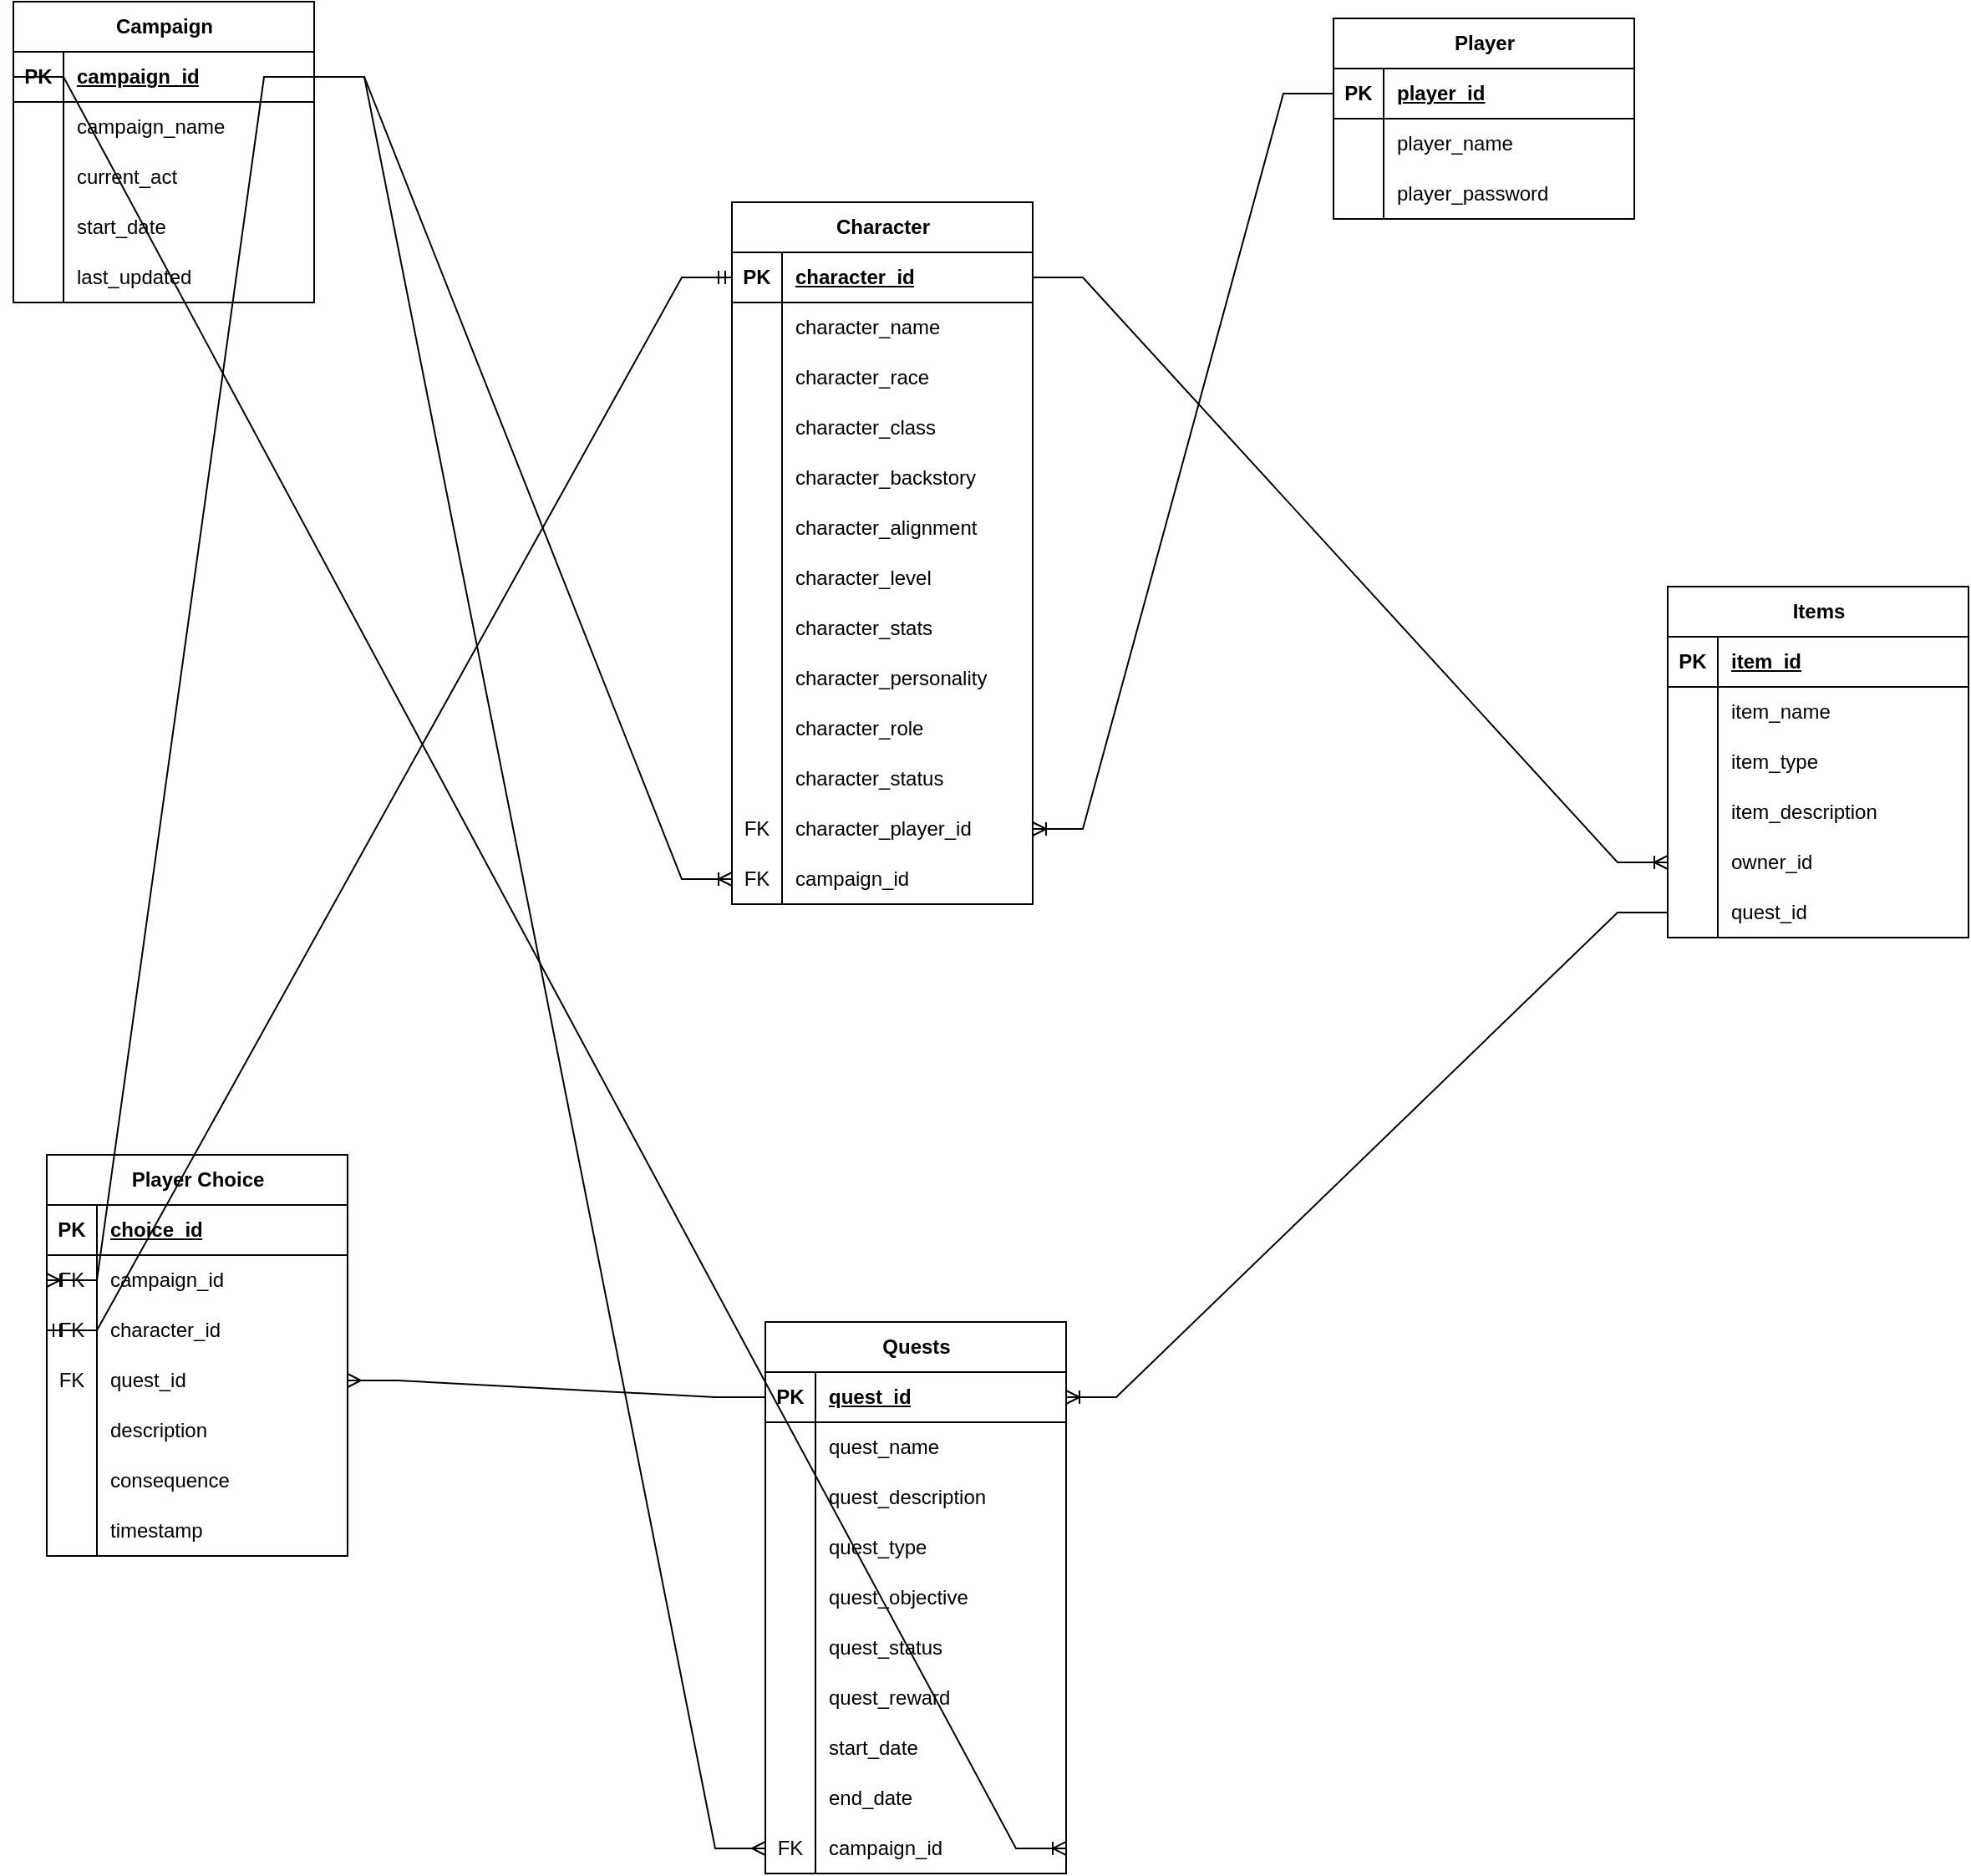 <mxfile version="24.7.16">
  <diagram id="R2lEEEUBdFMjLlhIrx00" name="Page-1">
    <mxGraphModel dx="1383" dy="777" grid="1" gridSize="10" guides="1" tooltips="1" connect="1" arrows="1" fold="1" page="1" pageScale="1" pageWidth="850" pageHeight="1100" math="0" shadow="0" extFonts="Permanent Marker^https://fonts.googleapis.com/css?family=Permanent+Marker">
      <root>
        <mxCell id="0" />
        <mxCell id="1" parent="0" />
        <mxCell id="O4gAYJmc4FbKfyHPBQIr-1" value="Campaign" style="shape=table;startSize=30;container=1;collapsible=1;childLayout=tableLayout;fixedRows=1;rowLines=0;fontStyle=1;align=center;resizeLast=1;html=1;" parent="1" vertex="1">
          <mxGeometry x="210" y="140" width="180" height="180" as="geometry" />
        </mxCell>
        <mxCell id="O4gAYJmc4FbKfyHPBQIr-2" value="" style="shape=tableRow;horizontal=0;startSize=0;swimlaneHead=0;swimlaneBody=0;fillColor=none;collapsible=0;dropTarget=0;points=[[0,0.5],[1,0.5]];portConstraint=eastwest;top=0;left=0;right=0;bottom=1;" parent="O4gAYJmc4FbKfyHPBQIr-1" vertex="1">
          <mxGeometry y="30" width="180" height="30" as="geometry" />
        </mxCell>
        <mxCell id="O4gAYJmc4FbKfyHPBQIr-3" value="PK" style="shape=partialRectangle;connectable=0;fillColor=none;top=0;left=0;bottom=0;right=0;fontStyle=1;overflow=hidden;whiteSpace=wrap;html=1;" parent="O4gAYJmc4FbKfyHPBQIr-2" vertex="1">
          <mxGeometry width="30" height="30" as="geometry">
            <mxRectangle width="30" height="30" as="alternateBounds" />
          </mxGeometry>
        </mxCell>
        <mxCell id="O4gAYJmc4FbKfyHPBQIr-4" value="campaign_id" style="shape=partialRectangle;connectable=0;fillColor=none;top=0;left=0;bottom=0;right=0;align=left;spacingLeft=6;fontStyle=5;overflow=hidden;whiteSpace=wrap;html=1;" parent="O4gAYJmc4FbKfyHPBQIr-2" vertex="1">
          <mxGeometry x="30" width="150" height="30" as="geometry">
            <mxRectangle width="150" height="30" as="alternateBounds" />
          </mxGeometry>
        </mxCell>
        <mxCell id="O4gAYJmc4FbKfyHPBQIr-5" value="" style="shape=tableRow;horizontal=0;startSize=0;swimlaneHead=0;swimlaneBody=0;fillColor=none;collapsible=0;dropTarget=0;points=[[0,0.5],[1,0.5]];portConstraint=eastwest;top=0;left=0;right=0;bottom=0;" parent="O4gAYJmc4FbKfyHPBQIr-1" vertex="1">
          <mxGeometry y="60" width="180" height="30" as="geometry" />
        </mxCell>
        <mxCell id="O4gAYJmc4FbKfyHPBQIr-6" value="" style="shape=partialRectangle;connectable=0;fillColor=none;top=0;left=0;bottom=0;right=0;editable=1;overflow=hidden;whiteSpace=wrap;html=1;" parent="O4gAYJmc4FbKfyHPBQIr-5" vertex="1">
          <mxGeometry width="30" height="30" as="geometry">
            <mxRectangle width="30" height="30" as="alternateBounds" />
          </mxGeometry>
        </mxCell>
        <mxCell id="O4gAYJmc4FbKfyHPBQIr-7" value="campaign_name" style="shape=partialRectangle;connectable=0;fillColor=none;top=0;left=0;bottom=0;right=0;align=left;spacingLeft=6;overflow=hidden;whiteSpace=wrap;html=1;" parent="O4gAYJmc4FbKfyHPBQIr-5" vertex="1">
          <mxGeometry x="30" width="150" height="30" as="geometry">
            <mxRectangle width="150" height="30" as="alternateBounds" />
          </mxGeometry>
        </mxCell>
        <mxCell id="O4gAYJmc4FbKfyHPBQIr-8" value="" style="shape=tableRow;horizontal=0;startSize=0;swimlaneHead=0;swimlaneBody=0;fillColor=none;collapsible=0;dropTarget=0;points=[[0,0.5],[1,0.5]];portConstraint=eastwest;top=0;left=0;right=0;bottom=0;" parent="O4gAYJmc4FbKfyHPBQIr-1" vertex="1">
          <mxGeometry y="90" width="180" height="30" as="geometry" />
        </mxCell>
        <mxCell id="O4gAYJmc4FbKfyHPBQIr-9" value="" style="shape=partialRectangle;connectable=0;fillColor=none;top=0;left=0;bottom=0;right=0;editable=1;overflow=hidden;whiteSpace=wrap;html=1;" parent="O4gAYJmc4FbKfyHPBQIr-8" vertex="1">
          <mxGeometry width="30" height="30" as="geometry">
            <mxRectangle width="30" height="30" as="alternateBounds" />
          </mxGeometry>
        </mxCell>
        <mxCell id="O4gAYJmc4FbKfyHPBQIr-10" value="current_act" style="shape=partialRectangle;connectable=0;fillColor=none;top=0;left=0;bottom=0;right=0;align=left;spacingLeft=6;overflow=hidden;whiteSpace=wrap;html=1;" parent="O4gAYJmc4FbKfyHPBQIr-8" vertex="1">
          <mxGeometry x="30" width="150" height="30" as="geometry">
            <mxRectangle width="150" height="30" as="alternateBounds" />
          </mxGeometry>
        </mxCell>
        <mxCell id="O4gAYJmc4FbKfyHPBQIr-11" value="" style="shape=tableRow;horizontal=0;startSize=0;swimlaneHead=0;swimlaneBody=0;fillColor=none;collapsible=0;dropTarget=0;points=[[0,0.5],[1,0.5]];portConstraint=eastwest;top=0;left=0;right=0;bottom=0;" parent="O4gAYJmc4FbKfyHPBQIr-1" vertex="1">
          <mxGeometry y="120" width="180" height="30" as="geometry" />
        </mxCell>
        <mxCell id="O4gAYJmc4FbKfyHPBQIr-12" value="" style="shape=partialRectangle;connectable=0;fillColor=none;top=0;left=0;bottom=0;right=0;editable=1;overflow=hidden;whiteSpace=wrap;html=1;" parent="O4gAYJmc4FbKfyHPBQIr-11" vertex="1">
          <mxGeometry width="30" height="30" as="geometry">
            <mxRectangle width="30" height="30" as="alternateBounds" />
          </mxGeometry>
        </mxCell>
        <mxCell id="O4gAYJmc4FbKfyHPBQIr-13" value="start_date" style="shape=partialRectangle;connectable=0;fillColor=none;top=0;left=0;bottom=0;right=0;align=left;spacingLeft=6;overflow=hidden;whiteSpace=wrap;html=1;" parent="O4gAYJmc4FbKfyHPBQIr-11" vertex="1">
          <mxGeometry x="30" width="150" height="30" as="geometry">
            <mxRectangle width="150" height="30" as="alternateBounds" />
          </mxGeometry>
        </mxCell>
        <mxCell id="O4gAYJmc4FbKfyHPBQIr-14" style="shape=tableRow;horizontal=0;startSize=0;swimlaneHead=0;swimlaneBody=0;fillColor=none;collapsible=0;dropTarget=0;points=[[0,0.5],[1,0.5]];portConstraint=eastwest;top=0;left=0;right=0;bottom=0;" parent="O4gAYJmc4FbKfyHPBQIr-1" vertex="1">
          <mxGeometry y="150" width="180" height="30" as="geometry" />
        </mxCell>
        <mxCell id="O4gAYJmc4FbKfyHPBQIr-15" style="shape=partialRectangle;connectable=0;fillColor=none;top=0;left=0;bottom=0;right=0;editable=1;overflow=hidden;whiteSpace=wrap;html=1;" parent="O4gAYJmc4FbKfyHPBQIr-14" vertex="1">
          <mxGeometry width="30" height="30" as="geometry">
            <mxRectangle width="30" height="30" as="alternateBounds" />
          </mxGeometry>
        </mxCell>
        <mxCell id="O4gAYJmc4FbKfyHPBQIr-16" value="last_updated" style="shape=partialRectangle;connectable=0;fillColor=none;top=0;left=0;bottom=0;right=0;align=left;spacingLeft=6;overflow=hidden;whiteSpace=wrap;html=1;" parent="O4gAYJmc4FbKfyHPBQIr-14" vertex="1">
          <mxGeometry x="30" width="150" height="30" as="geometry">
            <mxRectangle width="150" height="30" as="alternateBounds" />
          </mxGeometry>
        </mxCell>
        <mxCell id="O4gAYJmc4FbKfyHPBQIr-17" value="Quests" style="shape=table;startSize=30;container=1;collapsible=1;childLayout=tableLayout;fixedRows=1;rowLines=0;fontStyle=1;align=center;resizeLast=1;html=1;" parent="1" vertex="1">
          <mxGeometry x="660" y="930" width="180" height="330" as="geometry" />
        </mxCell>
        <mxCell id="O4gAYJmc4FbKfyHPBQIr-18" value="" style="shape=tableRow;horizontal=0;startSize=0;swimlaneHead=0;swimlaneBody=0;fillColor=none;collapsible=0;dropTarget=0;points=[[0,0.5],[1,0.5]];portConstraint=eastwest;top=0;left=0;right=0;bottom=1;" parent="O4gAYJmc4FbKfyHPBQIr-17" vertex="1">
          <mxGeometry y="30" width="180" height="30" as="geometry" />
        </mxCell>
        <mxCell id="O4gAYJmc4FbKfyHPBQIr-19" value="PK" style="shape=partialRectangle;connectable=0;fillColor=none;top=0;left=0;bottom=0;right=0;fontStyle=1;overflow=hidden;whiteSpace=wrap;html=1;" parent="O4gAYJmc4FbKfyHPBQIr-18" vertex="1">
          <mxGeometry width="30" height="30" as="geometry">
            <mxRectangle width="30" height="30" as="alternateBounds" />
          </mxGeometry>
        </mxCell>
        <mxCell id="O4gAYJmc4FbKfyHPBQIr-20" value="quest_id" style="shape=partialRectangle;connectable=0;fillColor=none;top=0;left=0;bottom=0;right=0;align=left;spacingLeft=6;fontStyle=5;overflow=hidden;whiteSpace=wrap;html=1;" parent="O4gAYJmc4FbKfyHPBQIr-18" vertex="1">
          <mxGeometry x="30" width="150" height="30" as="geometry">
            <mxRectangle width="150" height="30" as="alternateBounds" />
          </mxGeometry>
        </mxCell>
        <mxCell id="O4gAYJmc4FbKfyHPBQIr-21" value="" style="shape=tableRow;horizontal=0;startSize=0;swimlaneHead=0;swimlaneBody=0;fillColor=none;collapsible=0;dropTarget=0;points=[[0,0.5],[1,0.5]];portConstraint=eastwest;top=0;left=0;right=0;bottom=0;" parent="O4gAYJmc4FbKfyHPBQIr-17" vertex="1">
          <mxGeometry y="60" width="180" height="30" as="geometry" />
        </mxCell>
        <mxCell id="O4gAYJmc4FbKfyHPBQIr-22" value="" style="shape=partialRectangle;connectable=0;fillColor=none;top=0;left=0;bottom=0;right=0;editable=1;overflow=hidden;whiteSpace=wrap;html=1;" parent="O4gAYJmc4FbKfyHPBQIr-21" vertex="1">
          <mxGeometry width="30" height="30" as="geometry">
            <mxRectangle width="30" height="30" as="alternateBounds" />
          </mxGeometry>
        </mxCell>
        <mxCell id="O4gAYJmc4FbKfyHPBQIr-23" value="quest_name" style="shape=partialRectangle;connectable=0;fillColor=none;top=0;left=0;bottom=0;right=0;align=left;spacingLeft=6;overflow=hidden;whiteSpace=wrap;html=1;" parent="O4gAYJmc4FbKfyHPBQIr-21" vertex="1">
          <mxGeometry x="30" width="150" height="30" as="geometry">
            <mxRectangle width="150" height="30" as="alternateBounds" />
          </mxGeometry>
        </mxCell>
        <mxCell id="O4gAYJmc4FbKfyHPBQIr-24" value="" style="shape=tableRow;horizontal=0;startSize=0;swimlaneHead=0;swimlaneBody=0;fillColor=none;collapsible=0;dropTarget=0;points=[[0,0.5],[1,0.5]];portConstraint=eastwest;top=0;left=0;right=0;bottom=0;" parent="O4gAYJmc4FbKfyHPBQIr-17" vertex="1">
          <mxGeometry y="90" width="180" height="30" as="geometry" />
        </mxCell>
        <mxCell id="O4gAYJmc4FbKfyHPBQIr-25" value="" style="shape=partialRectangle;connectable=0;fillColor=none;top=0;left=0;bottom=0;right=0;editable=1;overflow=hidden;whiteSpace=wrap;html=1;" parent="O4gAYJmc4FbKfyHPBQIr-24" vertex="1">
          <mxGeometry width="30" height="30" as="geometry">
            <mxRectangle width="30" height="30" as="alternateBounds" />
          </mxGeometry>
        </mxCell>
        <mxCell id="O4gAYJmc4FbKfyHPBQIr-26" value="quest_description" style="shape=partialRectangle;connectable=0;fillColor=none;top=0;left=0;bottom=0;right=0;align=left;spacingLeft=6;overflow=hidden;whiteSpace=wrap;html=1;" parent="O4gAYJmc4FbKfyHPBQIr-24" vertex="1">
          <mxGeometry x="30" width="150" height="30" as="geometry">
            <mxRectangle width="150" height="30" as="alternateBounds" />
          </mxGeometry>
        </mxCell>
        <mxCell id="O4gAYJmc4FbKfyHPBQIr-27" value="" style="shape=tableRow;horizontal=0;startSize=0;swimlaneHead=0;swimlaneBody=0;fillColor=none;collapsible=0;dropTarget=0;points=[[0,0.5],[1,0.5]];portConstraint=eastwest;top=0;left=0;right=0;bottom=0;" parent="O4gAYJmc4FbKfyHPBQIr-17" vertex="1">
          <mxGeometry y="120" width="180" height="30" as="geometry" />
        </mxCell>
        <mxCell id="O4gAYJmc4FbKfyHPBQIr-28" value="" style="shape=partialRectangle;connectable=0;fillColor=none;top=0;left=0;bottom=0;right=0;editable=1;overflow=hidden;whiteSpace=wrap;html=1;" parent="O4gAYJmc4FbKfyHPBQIr-27" vertex="1">
          <mxGeometry width="30" height="30" as="geometry">
            <mxRectangle width="30" height="30" as="alternateBounds" />
          </mxGeometry>
        </mxCell>
        <mxCell id="O4gAYJmc4FbKfyHPBQIr-29" value="quest_type" style="shape=partialRectangle;connectable=0;fillColor=none;top=0;left=0;bottom=0;right=0;align=left;spacingLeft=6;overflow=hidden;whiteSpace=wrap;html=1;" parent="O4gAYJmc4FbKfyHPBQIr-27" vertex="1">
          <mxGeometry x="30" width="150" height="30" as="geometry">
            <mxRectangle width="150" height="30" as="alternateBounds" />
          </mxGeometry>
        </mxCell>
        <mxCell id="O4gAYJmc4FbKfyHPBQIr-30" style="shape=tableRow;horizontal=0;startSize=0;swimlaneHead=0;swimlaneBody=0;fillColor=none;collapsible=0;dropTarget=0;points=[[0,0.5],[1,0.5]];portConstraint=eastwest;top=0;left=0;right=0;bottom=0;" parent="O4gAYJmc4FbKfyHPBQIr-17" vertex="1">
          <mxGeometry y="150" width="180" height="30" as="geometry" />
        </mxCell>
        <mxCell id="O4gAYJmc4FbKfyHPBQIr-31" style="shape=partialRectangle;connectable=0;fillColor=none;top=0;left=0;bottom=0;right=0;editable=1;overflow=hidden;whiteSpace=wrap;html=1;" parent="O4gAYJmc4FbKfyHPBQIr-30" vertex="1">
          <mxGeometry width="30" height="30" as="geometry">
            <mxRectangle width="30" height="30" as="alternateBounds" />
          </mxGeometry>
        </mxCell>
        <mxCell id="O4gAYJmc4FbKfyHPBQIr-32" value="quest_objective" style="shape=partialRectangle;connectable=0;fillColor=none;top=0;left=0;bottom=0;right=0;align=left;spacingLeft=6;overflow=hidden;whiteSpace=wrap;html=1;" parent="O4gAYJmc4FbKfyHPBQIr-30" vertex="1">
          <mxGeometry x="30" width="150" height="30" as="geometry">
            <mxRectangle width="150" height="30" as="alternateBounds" />
          </mxGeometry>
        </mxCell>
        <mxCell id="O4gAYJmc4FbKfyHPBQIr-33" style="shape=tableRow;horizontal=0;startSize=0;swimlaneHead=0;swimlaneBody=0;fillColor=none;collapsible=0;dropTarget=0;points=[[0,0.5],[1,0.5]];portConstraint=eastwest;top=0;left=0;right=0;bottom=0;" parent="O4gAYJmc4FbKfyHPBQIr-17" vertex="1">
          <mxGeometry y="180" width="180" height="30" as="geometry" />
        </mxCell>
        <mxCell id="O4gAYJmc4FbKfyHPBQIr-34" style="shape=partialRectangle;connectable=0;fillColor=none;top=0;left=0;bottom=0;right=0;editable=1;overflow=hidden;whiteSpace=wrap;html=1;" parent="O4gAYJmc4FbKfyHPBQIr-33" vertex="1">
          <mxGeometry width="30" height="30" as="geometry">
            <mxRectangle width="30" height="30" as="alternateBounds" />
          </mxGeometry>
        </mxCell>
        <mxCell id="O4gAYJmc4FbKfyHPBQIr-35" value="quest_status" style="shape=partialRectangle;connectable=0;fillColor=none;top=0;left=0;bottom=0;right=0;align=left;spacingLeft=6;overflow=hidden;whiteSpace=wrap;html=1;" parent="O4gAYJmc4FbKfyHPBQIr-33" vertex="1">
          <mxGeometry x="30" width="150" height="30" as="geometry">
            <mxRectangle width="150" height="30" as="alternateBounds" />
          </mxGeometry>
        </mxCell>
        <mxCell id="O4gAYJmc4FbKfyHPBQIr-36" style="shape=tableRow;horizontal=0;startSize=0;swimlaneHead=0;swimlaneBody=0;fillColor=none;collapsible=0;dropTarget=0;points=[[0,0.5],[1,0.5]];portConstraint=eastwest;top=0;left=0;right=0;bottom=0;" parent="O4gAYJmc4FbKfyHPBQIr-17" vertex="1">
          <mxGeometry y="210" width="180" height="30" as="geometry" />
        </mxCell>
        <mxCell id="O4gAYJmc4FbKfyHPBQIr-37" style="shape=partialRectangle;connectable=0;fillColor=none;top=0;left=0;bottom=0;right=0;editable=1;overflow=hidden;whiteSpace=wrap;html=1;" parent="O4gAYJmc4FbKfyHPBQIr-36" vertex="1">
          <mxGeometry width="30" height="30" as="geometry">
            <mxRectangle width="30" height="30" as="alternateBounds" />
          </mxGeometry>
        </mxCell>
        <mxCell id="O4gAYJmc4FbKfyHPBQIr-38" value="quest_reward" style="shape=partialRectangle;connectable=0;fillColor=none;top=0;left=0;bottom=0;right=0;align=left;spacingLeft=6;overflow=hidden;whiteSpace=wrap;html=1;" parent="O4gAYJmc4FbKfyHPBQIr-36" vertex="1">
          <mxGeometry x="30" width="150" height="30" as="geometry">
            <mxRectangle width="150" height="30" as="alternateBounds" />
          </mxGeometry>
        </mxCell>
        <mxCell id="O4gAYJmc4FbKfyHPBQIr-39" style="shape=tableRow;horizontal=0;startSize=0;swimlaneHead=0;swimlaneBody=0;fillColor=none;collapsible=0;dropTarget=0;points=[[0,0.5],[1,0.5]];portConstraint=eastwest;top=0;left=0;right=0;bottom=0;" parent="O4gAYJmc4FbKfyHPBQIr-17" vertex="1">
          <mxGeometry y="240" width="180" height="30" as="geometry" />
        </mxCell>
        <mxCell id="O4gAYJmc4FbKfyHPBQIr-40" style="shape=partialRectangle;connectable=0;fillColor=none;top=0;left=0;bottom=0;right=0;editable=1;overflow=hidden;whiteSpace=wrap;html=1;" parent="O4gAYJmc4FbKfyHPBQIr-39" vertex="1">
          <mxGeometry width="30" height="30" as="geometry">
            <mxRectangle width="30" height="30" as="alternateBounds" />
          </mxGeometry>
        </mxCell>
        <mxCell id="O4gAYJmc4FbKfyHPBQIr-41" value="start_date" style="shape=partialRectangle;connectable=0;fillColor=none;top=0;left=0;bottom=0;right=0;align=left;spacingLeft=6;overflow=hidden;whiteSpace=wrap;html=1;" parent="O4gAYJmc4FbKfyHPBQIr-39" vertex="1">
          <mxGeometry x="30" width="150" height="30" as="geometry">
            <mxRectangle width="150" height="30" as="alternateBounds" />
          </mxGeometry>
        </mxCell>
        <mxCell id="O4gAYJmc4FbKfyHPBQIr-42" style="shape=tableRow;horizontal=0;startSize=0;swimlaneHead=0;swimlaneBody=0;fillColor=none;collapsible=0;dropTarget=0;points=[[0,0.5],[1,0.5]];portConstraint=eastwest;top=0;left=0;right=0;bottom=0;" parent="O4gAYJmc4FbKfyHPBQIr-17" vertex="1">
          <mxGeometry y="270" width="180" height="30" as="geometry" />
        </mxCell>
        <mxCell id="O4gAYJmc4FbKfyHPBQIr-43" style="shape=partialRectangle;connectable=0;fillColor=none;top=0;left=0;bottom=0;right=0;editable=1;overflow=hidden;whiteSpace=wrap;html=1;" parent="O4gAYJmc4FbKfyHPBQIr-42" vertex="1">
          <mxGeometry width="30" height="30" as="geometry">
            <mxRectangle width="30" height="30" as="alternateBounds" />
          </mxGeometry>
        </mxCell>
        <mxCell id="O4gAYJmc4FbKfyHPBQIr-44" value="end_date" style="shape=partialRectangle;connectable=0;fillColor=none;top=0;left=0;bottom=0;right=0;align=left;spacingLeft=6;overflow=hidden;whiteSpace=wrap;html=1;" parent="O4gAYJmc4FbKfyHPBQIr-42" vertex="1">
          <mxGeometry x="30" width="150" height="30" as="geometry">
            <mxRectangle width="150" height="30" as="alternateBounds" />
          </mxGeometry>
        </mxCell>
        <mxCell id="O4gAYJmc4FbKfyHPBQIr-45" style="shape=tableRow;horizontal=0;startSize=0;swimlaneHead=0;swimlaneBody=0;fillColor=none;collapsible=0;dropTarget=0;points=[[0,0.5],[1,0.5]];portConstraint=eastwest;top=0;left=0;right=0;bottom=0;" parent="O4gAYJmc4FbKfyHPBQIr-17" vertex="1">
          <mxGeometry y="300" width="180" height="30" as="geometry" />
        </mxCell>
        <mxCell id="O4gAYJmc4FbKfyHPBQIr-46" value="FK" style="shape=partialRectangle;connectable=0;fillColor=none;top=0;left=0;bottom=0;right=0;editable=1;overflow=hidden;whiteSpace=wrap;html=1;" parent="O4gAYJmc4FbKfyHPBQIr-45" vertex="1">
          <mxGeometry width="30" height="30" as="geometry">
            <mxRectangle width="30" height="30" as="alternateBounds" />
          </mxGeometry>
        </mxCell>
        <mxCell id="O4gAYJmc4FbKfyHPBQIr-47" value="campaign_id" style="shape=partialRectangle;connectable=0;fillColor=none;top=0;left=0;bottom=0;right=0;align=left;spacingLeft=6;overflow=hidden;whiteSpace=wrap;html=1;" parent="O4gAYJmc4FbKfyHPBQIr-45" vertex="1">
          <mxGeometry x="30" width="150" height="30" as="geometry">
            <mxRectangle width="150" height="30" as="alternateBounds" />
          </mxGeometry>
        </mxCell>
        <mxCell id="O4gAYJmc4FbKfyHPBQIr-48" value="Character" style="shape=table;startSize=30;container=1;collapsible=1;childLayout=tableLayout;fixedRows=1;rowLines=0;fontStyle=1;align=center;resizeLast=1;html=1;" parent="1" vertex="1">
          <mxGeometry x="640" y="260" width="180" height="420" as="geometry" />
        </mxCell>
        <mxCell id="O4gAYJmc4FbKfyHPBQIr-49" value="" style="shape=tableRow;horizontal=0;startSize=0;swimlaneHead=0;swimlaneBody=0;fillColor=none;collapsible=0;dropTarget=0;points=[[0,0.5],[1,0.5]];portConstraint=eastwest;top=0;left=0;right=0;bottom=1;" parent="O4gAYJmc4FbKfyHPBQIr-48" vertex="1">
          <mxGeometry y="30" width="180" height="30" as="geometry" />
        </mxCell>
        <mxCell id="O4gAYJmc4FbKfyHPBQIr-50" value="PK" style="shape=partialRectangle;connectable=0;fillColor=none;top=0;left=0;bottom=0;right=0;fontStyle=1;overflow=hidden;whiteSpace=wrap;html=1;" parent="O4gAYJmc4FbKfyHPBQIr-49" vertex="1">
          <mxGeometry width="30" height="30" as="geometry">
            <mxRectangle width="30" height="30" as="alternateBounds" />
          </mxGeometry>
        </mxCell>
        <mxCell id="O4gAYJmc4FbKfyHPBQIr-51" value="character_id" style="shape=partialRectangle;connectable=0;fillColor=none;top=0;left=0;bottom=0;right=0;align=left;spacingLeft=6;fontStyle=5;overflow=hidden;whiteSpace=wrap;html=1;" parent="O4gAYJmc4FbKfyHPBQIr-49" vertex="1">
          <mxGeometry x="30" width="150" height="30" as="geometry">
            <mxRectangle width="150" height="30" as="alternateBounds" />
          </mxGeometry>
        </mxCell>
        <mxCell id="O4gAYJmc4FbKfyHPBQIr-52" value="" style="shape=tableRow;horizontal=0;startSize=0;swimlaneHead=0;swimlaneBody=0;fillColor=none;collapsible=0;dropTarget=0;points=[[0,0.5],[1,0.5]];portConstraint=eastwest;top=0;left=0;right=0;bottom=0;" parent="O4gAYJmc4FbKfyHPBQIr-48" vertex="1">
          <mxGeometry y="60" width="180" height="30" as="geometry" />
        </mxCell>
        <mxCell id="O4gAYJmc4FbKfyHPBQIr-53" value="" style="shape=partialRectangle;connectable=0;fillColor=none;top=0;left=0;bottom=0;right=0;editable=1;overflow=hidden;whiteSpace=wrap;html=1;" parent="O4gAYJmc4FbKfyHPBQIr-52" vertex="1">
          <mxGeometry width="30" height="30" as="geometry">
            <mxRectangle width="30" height="30" as="alternateBounds" />
          </mxGeometry>
        </mxCell>
        <mxCell id="O4gAYJmc4FbKfyHPBQIr-54" value="character_name" style="shape=partialRectangle;connectable=0;fillColor=none;top=0;left=0;bottom=0;right=0;align=left;spacingLeft=6;overflow=hidden;whiteSpace=wrap;html=1;" parent="O4gAYJmc4FbKfyHPBQIr-52" vertex="1">
          <mxGeometry x="30" width="150" height="30" as="geometry">
            <mxRectangle width="150" height="30" as="alternateBounds" />
          </mxGeometry>
        </mxCell>
        <mxCell id="O4gAYJmc4FbKfyHPBQIr-55" value="" style="shape=tableRow;horizontal=0;startSize=0;swimlaneHead=0;swimlaneBody=0;fillColor=none;collapsible=0;dropTarget=0;points=[[0,0.5],[1,0.5]];portConstraint=eastwest;top=0;left=0;right=0;bottom=0;" parent="O4gAYJmc4FbKfyHPBQIr-48" vertex="1">
          <mxGeometry y="90" width="180" height="30" as="geometry" />
        </mxCell>
        <mxCell id="O4gAYJmc4FbKfyHPBQIr-56" value="" style="shape=partialRectangle;connectable=0;fillColor=none;top=0;left=0;bottom=0;right=0;editable=1;overflow=hidden;whiteSpace=wrap;html=1;" parent="O4gAYJmc4FbKfyHPBQIr-55" vertex="1">
          <mxGeometry width="30" height="30" as="geometry">
            <mxRectangle width="30" height="30" as="alternateBounds" />
          </mxGeometry>
        </mxCell>
        <mxCell id="O4gAYJmc4FbKfyHPBQIr-57" value="character_race" style="shape=partialRectangle;connectable=0;fillColor=none;top=0;left=0;bottom=0;right=0;align=left;spacingLeft=6;overflow=hidden;whiteSpace=wrap;html=1;" parent="O4gAYJmc4FbKfyHPBQIr-55" vertex="1">
          <mxGeometry x="30" width="150" height="30" as="geometry">
            <mxRectangle width="150" height="30" as="alternateBounds" />
          </mxGeometry>
        </mxCell>
        <mxCell id="O4gAYJmc4FbKfyHPBQIr-58" value="" style="shape=tableRow;horizontal=0;startSize=0;swimlaneHead=0;swimlaneBody=0;fillColor=none;collapsible=0;dropTarget=0;points=[[0,0.5],[1,0.5]];portConstraint=eastwest;top=0;left=0;right=0;bottom=0;" parent="O4gAYJmc4FbKfyHPBQIr-48" vertex="1">
          <mxGeometry y="120" width="180" height="30" as="geometry" />
        </mxCell>
        <mxCell id="O4gAYJmc4FbKfyHPBQIr-59" value="" style="shape=partialRectangle;connectable=0;fillColor=none;top=0;left=0;bottom=0;right=0;editable=1;overflow=hidden;whiteSpace=wrap;html=1;" parent="O4gAYJmc4FbKfyHPBQIr-58" vertex="1">
          <mxGeometry width="30" height="30" as="geometry">
            <mxRectangle width="30" height="30" as="alternateBounds" />
          </mxGeometry>
        </mxCell>
        <mxCell id="O4gAYJmc4FbKfyHPBQIr-60" value="character_class" style="shape=partialRectangle;connectable=0;fillColor=none;top=0;left=0;bottom=0;right=0;align=left;spacingLeft=6;overflow=hidden;whiteSpace=wrap;html=1;" parent="O4gAYJmc4FbKfyHPBQIr-58" vertex="1">
          <mxGeometry x="30" width="150" height="30" as="geometry">
            <mxRectangle width="150" height="30" as="alternateBounds" />
          </mxGeometry>
        </mxCell>
        <mxCell id="O4gAYJmc4FbKfyHPBQIr-61" style="shape=tableRow;horizontal=0;startSize=0;swimlaneHead=0;swimlaneBody=0;fillColor=none;collapsible=0;dropTarget=0;points=[[0,0.5],[1,0.5]];portConstraint=eastwest;top=0;left=0;right=0;bottom=0;" parent="O4gAYJmc4FbKfyHPBQIr-48" vertex="1">
          <mxGeometry y="150" width="180" height="30" as="geometry" />
        </mxCell>
        <mxCell id="O4gAYJmc4FbKfyHPBQIr-62" style="shape=partialRectangle;connectable=0;fillColor=none;top=0;left=0;bottom=0;right=0;editable=1;overflow=hidden;whiteSpace=wrap;html=1;" parent="O4gAYJmc4FbKfyHPBQIr-61" vertex="1">
          <mxGeometry width="30" height="30" as="geometry">
            <mxRectangle width="30" height="30" as="alternateBounds" />
          </mxGeometry>
        </mxCell>
        <mxCell id="O4gAYJmc4FbKfyHPBQIr-63" value="character_backstory" style="shape=partialRectangle;connectable=0;fillColor=none;top=0;left=0;bottom=0;right=0;align=left;spacingLeft=6;overflow=hidden;whiteSpace=wrap;html=1;" parent="O4gAYJmc4FbKfyHPBQIr-61" vertex="1">
          <mxGeometry x="30" width="150" height="30" as="geometry">
            <mxRectangle width="150" height="30" as="alternateBounds" />
          </mxGeometry>
        </mxCell>
        <mxCell id="O4gAYJmc4FbKfyHPBQIr-64" style="shape=tableRow;horizontal=0;startSize=0;swimlaneHead=0;swimlaneBody=0;fillColor=none;collapsible=0;dropTarget=0;points=[[0,0.5],[1,0.5]];portConstraint=eastwest;top=0;left=0;right=0;bottom=0;" parent="O4gAYJmc4FbKfyHPBQIr-48" vertex="1">
          <mxGeometry y="180" width="180" height="30" as="geometry" />
        </mxCell>
        <mxCell id="O4gAYJmc4FbKfyHPBQIr-65" style="shape=partialRectangle;connectable=0;fillColor=none;top=0;left=0;bottom=0;right=0;editable=1;overflow=hidden;whiteSpace=wrap;html=1;" parent="O4gAYJmc4FbKfyHPBQIr-64" vertex="1">
          <mxGeometry width="30" height="30" as="geometry">
            <mxRectangle width="30" height="30" as="alternateBounds" />
          </mxGeometry>
        </mxCell>
        <mxCell id="O4gAYJmc4FbKfyHPBQIr-66" value="character_alignment" style="shape=partialRectangle;connectable=0;fillColor=none;top=0;left=0;bottom=0;right=0;align=left;spacingLeft=6;overflow=hidden;whiteSpace=wrap;html=1;" parent="O4gAYJmc4FbKfyHPBQIr-64" vertex="1">
          <mxGeometry x="30" width="150" height="30" as="geometry">
            <mxRectangle width="150" height="30" as="alternateBounds" />
          </mxGeometry>
        </mxCell>
        <mxCell id="O4gAYJmc4FbKfyHPBQIr-67" style="shape=tableRow;horizontal=0;startSize=0;swimlaneHead=0;swimlaneBody=0;fillColor=none;collapsible=0;dropTarget=0;points=[[0,0.5],[1,0.5]];portConstraint=eastwest;top=0;left=0;right=0;bottom=0;" parent="O4gAYJmc4FbKfyHPBQIr-48" vertex="1">
          <mxGeometry y="210" width="180" height="30" as="geometry" />
        </mxCell>
        <mxCell id="O4gAYJmc4FbKfyHPBQIr-68" style="shape=partialRectangle;connectable=0;fillColor=none;top=0;left=0;bottom=0;right=0;editable=1;overflow=hidden;whiteSpace=wrap;html=1;" parent="O4gAYJmc4FbKfyHPBQIr-67" vertex="1">
          <mxGeometry width="30" height="30" as="geometry">
            <mxRectangle width="30" height="30" as="alternateBounds" />
          </mxGeometry>
        </mxCell>
        <mxCell id="O4gAYJmc4FbKfyHPBQIr-69" value="character_level" style="shape=partialRectangle;connectable=0;fillColor=none;top=0;left=0;bottom=0;right=0;align=left;spacingLeft=6;overflow=hidden;whiteSpace=wrap;html=1;" parent="O4gAYJmc4FbKfyHPBQIr-67" vertex="1">
          <mxGeometry x="30" width="150" height="30" as="geometry">
            <mxRectangle width="150" height="30" as="alternateBounds" />
          </mxGeometry>
        </mxCell>
        <mxCell id="O4gAYJmc4FbKfyHPBQIr-70" style="shape=tableRow;horizontal=0;startSize=0;swimlaneHead=0;swimlaneBody=0;fillColor=none;collapsible=0;dropTarget=0;points=[[0,0.5],[1,0.5]];portConstraint=eastwest;top=0;left=0;right=0;bottom=0;" parent="O4gAYJmc4FbKfyHPBQIr-48" vertex="1">
          <mxGeometry y="240" width="180" height="30" as="geometry" />
        </mxCell>
        <mxCell id="O4gAYJmc4FbKfyHPBQIr-71" style="shape=partialRectangle;connectable=0;fillColor=none;top=0;left=0;bottom=0;right=0;editable=1;overflow=hidden;whiteSpace=wrap;html=1;" parent="O4gAYJmc4FbKfyHPBQIr-70" vertex="1">
          <mxGeometry width="30" height="30" as="geometry">
            <mxRectangle width="30" height="30" as="alternateBounds" />
          </mxGeometry>
        </mxCell>
        <mxCell id="O4gAYJmc4FbKfyHPBQIr-72" value="character_stats" style="shape=partialRectangle;connectable=0;fillColor=none;top=0;left=0;bottom=0;right=0;align=left;spacingLeft=6;overflow=hidden;whiteSpace=wrap;html=1;" parent="O4gAYJmc4FbKfyHPBQIr-70" vertex="1">
          <mxGeometry x="30" width="150" height="30" as="geometry">
            <mxRectangle width="150" height="30" as="alternateBounds" />
          </mxGeometry>
        </mxCell>
        <mxCell id="O4gAYJmc4FbKfyHPBQIr-73" style="shape=tableRow;horizontal=0;startSize=0;swimlaneHead=0;swimlaneBody=0;fillColor=none;collapsible=0;dropTarget=0;points=[[0,0.5],[1,0.5]];portConstraint=eastwest;top=0;left=0;right=0;bottom=0;" parent="O4gAYJmc4FbKfyHPBQIr-48" vertex="1">
          <mxGeometry y="270" width="180" height="30" as="geometry" />
        </mxCell>
        <mxCell id="O4gAYJmc4FbKfyHPBQIr-74" style="shape=partialRectangle;connectable=0;fillColor=none;top=0;left=0;bottom=0;right=0;editable=1;overflow=hidden;whiteSpace=wrap;html=1;" parent="O4gAYJmc4FbKfyHPBQIr-73" vertex="1">
          <mxGeometry width="30" height="30" as="geometry">
            <mxRectangle width="30" height="30" as="alternateBounds" />
          </mxGeometry>
        </mxCell>
        <mxCell id="O4gAYJmc4FbKfyHPBQIr-75" value="character_personality" style="shape=partialRectangle;connectable=0;fillColor=none;top=0;left=0;bottom=0;right=0;align=left;spacingLeft=6;overflow=hidden;whiteSpace=wrap;html=1;" parent="O4gAYJmc4FbKfyHPBQIr-73" vertex="1">
          <mxGeometry x="30" width="150" height="30" as="geometry">
            <mxRectangle width="150" height="30" as="alternateBounds" />
          </mxGeometry>
        </mxCell>
        <mxCell id="O4gAYJmc4FbKfyHPBQIr-76" style="shape=tableRow;horizontal=0;startSize=0;swimlaneHead=0;swimlaneBody=0;fillColor=none;collapsible=0;dropTarget=0;points=[[0,0.5],[1,0.5]];portConstraint=eastwest;top=0;left=0;right=0;bottom=0;" parent="O4gAYJmc4FbKfyHPBQIr-48" vertex="1">
          <mxGeometry y="300" width="180" height="30" as="geometry" />
        </mxCell>
        <mxCell id="O4gAYJmc4FbKfyHPBQIr-77" style="shape=partialRectangle;connectable=0;fillColor=none;top=0;left=0;bottom=0;right=0;editable=1;overflow=hidden;whiteSpace=wrap;html=1;" parent="O4gAYJmc4FbKfyHPBQIr-76" vertex="1">
          <mxGeometry width="30" height="30" as="geometry">
            <mxRectangle width="30" height="30" as="alternateBounds" />
          </mxGeometry>
        </mxCell>
        <mxCell id="O4gAYJmc4FbKfyHPBQIr-78" value="character_role" style="shape=partialRectangle;connectable=0;fillColor=none;top=0;left=0;bottom=0;right=0;align=left;spacingLeft=6;overflow=hidden;whiteSpace=wrap;html=1;" parent="O4gAYJmc4FbKfyHPBQIr-76" vertex="1">
          <mxGeometry x="30" width="150" height="30" as="geometry">
            <mxRectangle width="150" height="30" as="alternateBounds" />
          </mxGeometry>
        </mxCell>
        <mxCell id="O4gAYJmc4FbKfyHPBQIr-79" style="shape=tableRow;horizontal=0;startSize=0;swimlaneHead=0;swimlaneBody=0;fillColor=none;collapsible=0;dropTarget=0;points=[[0,0.5],[1,0.5]];portConstraint=eastwest;top=0;left=0;right=0;bottom=0;" parent="O4gAYJmc4FbKfyHPBQIr-48" vertex="1">
          <mxGeometry y="330" width="180" height="30" as="geometry" />
        </mxCell>
        <mxCell id="O4gAYJmc4FbKfyHPBQIr-80" style="shape=partialRectangle;connectable=0;fillColor=none;top=0;left=0;bottom=0;right=0;editable=1;overflow=hidden;whiteSpace=wrap;html=1;" parent="O4gAYJmc4FbKfyHPBQIr-79" vertex="1">
          <mxGeometry width="30" height="30" as="geometry">
            <mxRectangle width="30" height="30" as="alternateBounds" />
          </mxGeometry>
        </mxCell>
        <mxCell id="O4gAYJmc4FbKfyHPBQIr-81" value="character_status" style="shape=partialRectangle;connectable=0;fillColor=none;top=0;left=0;bottom=0;right=0;align=left;spacingLeft=6;overflow=hidden;whiteSpace=wrap;html=1;" parent="O4gAYJmc4FbKfyHPBQIr-79" vertex="1">
          <mxGeometry x="30" width="150" height="30" as="geometry">
            <mxRectangle width="150" height="30" as="alternateBounds" />
          </mxGeometry>
        </mxCell>
        <mxCell id="O4gAYJmc4FbKfyHPBQIr-82" style="shape=tableRow;horizontal=0;startSize=0;swimlaneHead=0;swimlaneBody=0;fillColor=none;collapsible=0;dropTarget=0;points=[[0,0.5],[1,0.5]];portConstraint=eastwest;top=0;left=0;right=0;bottom=0;" parent="O4gAYJmc4FbKfyHPBQIr-48" vertex="1">
          <mxGeometry y="360" width="180" height="30" as="geometry" />
        </mxCell>
        <mxCell id="O4gAYJmc4FbKfyHPBQIr-83" value="FK" style="shape=partialRectangle;connectable=0;fillColor=none;top=0;left=0;bottom=0;right=0;editable=1;overflow=hidden;whiteSpace=wrap;html=1;" parent="O4gAYJmc4FbKfyHPBQIr-82" vertex="1">
          <mxGeometry width="30" height="30" as="geometry">
            <mxRectangle width="30" height="30" as="alternateBounds" />
          </mxGeometry>
        </mxCell>
        <mxCell id="O4gAYJmc4FbKfyHPBQIr-84" value="character_player_id" style="shape=partialRectangle;connectable=0;fillColor=none;top=0;left=0;bottom=0;right=0;align=left;spacingLeft=6;overflow=hidden;whiteSpace=wrap;html=1;" parent="O4gAYJmc4FbKfyHPBQIr-82" vertex="1">
          <mxGeometry x="30" width="150" height="30" as="geometry">
            <mxRectangle width="150" height="30" as="alternateBounds" />
          </mxGeometry>
        </mxCell>
        <mxCell id="O4gAYJmc4FbKfyHPBQIr-87" style="shape=tableRow;horizontal=0;startSize=0;swimlaneHead=0;swimlaneBody=0;fillColor=none;collapsible=0;dropTarget=0;points=[[0,0.5],[1,0.5]];portConstraint=eastwest;top=0;left=0;right=0;bottom=0;" parent="O4gAYJmc4FbKfyHPBQIr-48" vertex="1">
          <mxGeometry y="390" width="180" height="30" as="geometry" />
        </mxCell>
        <mxCell id="O4gAYJmc4FbKfyHPBQIr-88" value="FK" style="shape=partialRectangle;connectable=0;fillColor=none;top=0;left=0;bottom=0;right=0;editable=1;overflow=hidden;whiteSpace=wrap;html=1;" parent="O4gAYJmc4FbKfyHPBQIr-87" vertex="1">
          <mxGeometry width="30" height="30" as="geometry">
            <mxRectangle width="30" height="30" as="alternateBounds" />
          </mxGeometry>
        </mxCell>
        <mxCell id="O4gAYJmc4FbKfyHPBQIr-89" value="campaign_id" style="shape=partialRectangle;connectable=0;fillColor=none;top=0;left=0;bottom=0;right=0;align=left;spacingLeft=6;overflow=hidden;whiteSpace=wrap;html=1;" parent="O4gAYJmc4FbKfyHPBQIr-87" vertex="1">
          <mxGeometry x="30" width="150" height="30" as="geometry">
            <mxRectangle width="150" height="30" as="alternateBounds" />
          </mxGeometry>
        </mxCell>
        <mxCell id="O4gAYJmc4FbKfyHPBQIr-85" value="" style="edgeStyle=entityRelationEdgeStyle;fontSize=12;html=1;endArrow=ERoneToMany;rounded=0;entryX=1;entryY=0.5;entryDx=0;entryDy=0;exitX=0;exitY=0.5;exitDx=0;exitDy=0;" parent="1" source="O4gAYJmc4FbKfyHPBQIr-2" target="O4gAYJmc4FbKfyHPBQIr-45" edge="1">
          <mxGeometry width="100" height="100" relative="1" as="geometry">
            <mxPoint x="370" y="680" as="sourcePoint" />
            <mxPoint x="470" y="750" as="targetPoint" />
          </mxGeometry>
        </mxCell>
        <mxCell id="O4gAYJmc4FbKfyHPBQIr-90" value="" style="edgeStyle=entityRelationEdgeStyle;fontSize=12;html=1;endArrow=ERoneToMany;rounded=0;exitX=1;exitY=0.5;exitDx=0;exitDy=0;entryX=0;entryY=0.5;entryDx=0;entryDy=0;" parent="1" source="O4gAYJmc4FbKfyHPBQIr-2" target="O4gAYJmc4FbKfyHPBQIr-87" edge="1">
          <mxGeometry width="100" height="100" relative="1" as="geometry">
            <mxPoint x="570" y="370" as="sourcePoint" />
            <mxPoint x="670" y="270" as="targetPoint" />
          </mxGeometry>
        </mxCell>
        <mxCell id="O4gAYJmc4FbKfyHPBQIr-91" value="Player" style="shape=table;startSize=30;container=1;collapsible=1;childLayout=tableLayout;fixedRows=1;rowLines=0;fontStyle=1;align=center;resizeLast=1;html=1;" parent="1" vertex="1">
          <mxGeometry x="1000" y="150" width="180" height="120" as="geometry" />
        </mxCell>
        <mxCell id="O4gAYJmc4FbKfyHPBQIr-92" value="" style="shape=tableRow;horizontal=0;startSize=0;swimlaneHead=0;swimlaneBody=0;fillColor=none;collapsible=0;dropTarget=0;points=[[0,0.5],[1,0.5]];portConstraint=eastwest;top=0;left=0;right=0;bottom=1;" parent="O4gAYJmc4FbKfyHPBQIr-91" vertex="1">
          <mxGeometry y="30" width="180" height="30" as="geometry" />
        </mxCell>
        <mxCell id="O4gAYJmc4FbKfyHPBQIr-93" value="PK" style="shape=partialRectangle;connectable=0;fillColor=none;top=0;left=0;bottom=0;right=0;fontStyle=1;overflow=hidden;whiteSpace=wrap;html=1;" parent="O4gAYJmc4FbKfyHPBQIr-92" vertex="1">
          <mxGeometry width="30" height="30" as="geometry">
            <mxRectangle width="30" height="30" as="alternateBounds" />
          </mxGeometry>
        </mxCell>
        <mxCell id="O4gAYJmc4FbKfyHPBQIr-94" value="player_id" style="shape=partialRectangle;connectable=0;fillColor=none;top=0;left=0;bottom=0;right=0;align=left;spacingLeft=6;fontStyle=5;overflow=hidden;whiteSpace=wrap;html=1;" parent="O4gAYJmc4FbKfyHPBQIr-92" vertex="1">
          <mxGeometry x="30" width="150" height="30" as="geometry">
            <mxRectangle width="150" height="30" as="alternateBounds" />
          </mxGeometry>
        </mxCell>
        <mxCell id="O4gAYJmc4FbKfyHPBQIr-95" value="" style="shape=tableRow;horizontal=0;startSize=0;swimlaneHead=0;swimlaneBody=0;fillColor=none;collapsible=0;dropTarget=0;points=[[0,0.5],[1,0.5]];portConstraint=eastwest;top=0;left=0;right=0;bottom=0;" parent="O4gAYJmc4FbKfyHPBQIr-91" vertex="1">
          <mxGeometry y="60" width="180" height="30" as="geometry" />
        </mxCell>
        <mxCell id="O4gAYJmc4FbKfyHPBQIr-96" value="" style="shape=partialRectangle;connectable=0;fillColor=none;top=0;left=0;bottom=0;right=0;editable=1;overflow=hidden;whiteSpace=wrap;html=1;" parent="O4gAYJmc4FbKfyHPBQIr-95" vertex="1">
          <mxGeometry width="30" height="30" as="geometry">
            <mxRectangle width="30" height="30" as="alternateBounds" />
          </mxGeometry>
        </mxCell>
        <mxCell id="O4gAYJmc4FbKfyHPBQIr-97" value="player_name" style="shape=partialRectangle;connectable=0;fillColor=none;top=0;left=0;bottom=0;right=0;align=left;spacingLeft=6;overflow=hidden;whiteSpace=wrap;html=1;" parent="O4gAYJmc4FbKfyHPBQIr-95" vertex="1">
          <mxGeometry x="30" width="150" height="30" as="geometry">
            <mxRectangle width="150" height="30" as="alternateBounds" />
          </mxGeometry>
        </mxCell>
        <mxCell id="O4gAYJmc4FbKfyHPBQIr-98" value="" style="shape=tableRow;horizontal=0;startSize=0;swimlaneHead=0;swimlaneBody=0;fillColor=none;collapsible=0;dropTarget=0;points=[[0,0.5],[1,0.5]];portConstraint=eastwest;top=0;left=0;right=0;bottom=0;" parent="O4gAYJmc4FbKfyHPBQIr-91" vertex="1">
          <mxGeometry y="90" width="180" height="30" as="geometry" />
        </mxCell>
        <mxCell id="O4gAYJmc4FbKfyHPBQIr-99" value="" style="shape=partialRectangle;connectable=0;fillColor=none;top=0;left=0;bottom=0;right=0;editable=1;overflow=hidden;whiteSpace=wrap;html=1;" parent="O4gAYJmc4FbKfyHPBQIr-98" vertex="1">
          <mxGeometry width="30" height="30" as="geometry">
            <mxRectangle width="30" height="30" as="alternateBounds" />
          </mxGeometry>
        </mxCell>
        <mxCell id="O4gAYJmc4FbKfyHPBQIr-100" value="player_password" style="shape=partialRectangle;connectable=0;fillColor=none;top=0;left=0;bottom=0;right=0;align=left;spacingLeft=6;overflow=hidden;whiteSpace=wrap;html=1;" parent="O4gAYJmc4FbKfyHPBQIr-98" vertex="1">
          <mxGeometry x="30" width="150" height="30" as="geometry">
            <mxRectangle width="150" height="30" as="alternateBounds" />
          </mxGeometry>
        </mxCell>
        <mxCell id="O4gAYJmc4FbKfyHPBQIr-104" value="" style="edgeStyle=entityRelationEdgeStyle;fontSize=12;html=1;endArrow=ERoneToMany;rounded=0;exitX=0;exitY=0.5;exitDx=0;exitDy=0;entryX=1;entryY=0.5;entryDx=0;entryDy=0;" parent="1" source="O4gAYJmc4FbKfyHPBQIr-92" target="O4gAYJmc4FbKfyHPBQIr-82" edge="1">
          <mxGeometry width="100" height="100" relative="1" as="geometry">
            <mxPoint x="930" y="815" as="sourcePoint" />
            <mxPoint x="1080" y="450" as="targetPoint" />
          </mxGeometry>
        </mxCell>
        <mxCell id="O4gAYJmc4FbKfyHPBQIr-105" value="Items" style="shape=table;startSize=30;container=1;collapsible=1;childLayout=tableLayout;fixedRows=1;rowLines=0;fontStyle=1;align=center;resizeLast=1;html=1;" parent="1" vertex="1">
          <mxGeometry x="1200" y="490" width="180" height="210" as="geometry" />
        </mxCell>
        <mxCell id="O4gAYJmc4FbKfyHPBQIr-106" value="" style="shape=tableRow;horizontal=0;startSize=0;swimlaneHead=0;swimlaneBody=0;fillColor=none;collapsible=0;dropTarget=0;points=[[0,0.5],[1,0.5]];portConstraint=eastwest;top=0;left=0;right=0;bottom=1;" parent="O4gAYJmc4FbKfyHPBQIr-105" vertex="1">
          <mxGeometry y="30" width="180" height="30" as="geometry" />
        </mxCell>
        <mxCell id="O4gAYJmc4FbKfyHPBQIr-107" value="PK" style="shape=partialRectangle;connectable=0;fillColor=none;top=0;left=0;bottom=0;right=0;fontStyle=1;overflow=hidden;whiteSpace=wrap;html=1;" parent="O4gAYJmc4FbKfyHPBQIr-106" vertex="1">
          <mxGeometry width="30" height="30" as="geometry">
            <mxRectangle width="30" height="30" as="alternateBounds" />
          </mxGeometry>
        </mxCell>
        <mxCell id="O4gAYJmc4FbKfyHPBQIr-108" value="item_id" style="shape=partialRectangle;connectable=0;fillColor=none;top=0;left=0;bottom=0;right=0;align=left;spacingLeft=6;fontStyle=5;overflow=hidden;whiteSpace=wrap;html=1;" parent="O4gAYJmc4FbKfyHPBQIr-106" vertex="1">
          <mxGeometry x="30" width="150" height="30" as="geometry">
            <mxRectangle width="150" height="30" as="alternateBounds" />
          </mxGeometry>
        </mxCell>
        <mxCell id="O4gAYJmc4FbKfyHPBQIr-109" value="" style="shape=tableRow;horizontal=0;startSize=0;swimlaneHead=0;swimlaneBody=0;fillColor=none;collapsible=0;dropTarget=0;points=[[0,0.5],[1,0.5]];portConstraint=eastwest;top=0;left=0;right=0;bottom=0;" parent="O4gAYJmc4FbKfyHPBQIr-105" vertex="1">
          <mxGeometry y="60" width="180" height="30" as="geometry" />
        </mxCell>
        <mxCell id="O4gAYJmc4FbKfyHPBQIr-110" value="" style="shape=partialRectangle;connectable=0;fillColor=none;top=0;left=0;bottom=0;right=0;editable=1;overflow=hidden;whiteSpace=wrap;html=1;" parent="O4gAYJmc4FbKfyHPBQIr-109" vertex="1">
          <mxGeometry width="30" height="30" as="geometry">
            <mxRectangle width="30" height="30" as="alternateBounds" />
          </mxGeometry>
        </mxCell>
        <mxCell id="O4gAYJmc4FbKfyHPBQIr-111" value="item_name" style="shape=partialRectangle;connectable=0;fillColor=none;top=0;left=0;bottom=0;right=0;align=left;spacingLeft=6;overflow=hidden;whiteSpace=wrap;html=1;" parent="O4gAYJmc4FbKfyHPBQIr-109" vertex="1">
          <mxGeometry x="30" width="150" height="30" as="geometry">
            <mxRectangle width="150" height="30" as="alternateBounds" />
          </mxGeometry>
        </mxCell>
        <mxCell id="O4gAYJmc4FbKfyHPBQIr-112" value="" style="shape=tableRow;horizontal=0;startSize=0;swimlaneHead=0;swimlaneBody=0;fillColor=none;collapsible=0;dropTarget=0;points=[[0,0.5],[1,0.5]];portConstraint=eastwest;top=0;left=0;right=0;bottom=0;" parent="O4gAYJmc4FbKfyHPBQIr-105" vertex="1">
          <mxGeometry y="90" width="180" height="30" as="geometry" />
        </mxCell>
        <mxCell id="O4gAYJmc4FbKfyHPBQIr-113" value="" style="shape=partialRectangle;connectable=0;fillColor=none;top=0;left=0;bottom=0;right=0;editable=1;overflow=hidden;whiteSpace=wrap;html=1;" parent="O4gAYJmc4FbKfyHPBQIr-112" vertex="1">
          <mxGeometry width="30" height="30" as="geometry">
            <mxRectangle width="30" height="30" as="alternateBounds" />
          </mxGeometry>
        </mxCell>
        <mxCell id="O4gAYJmc4FbKfyHPBQIr-114" value="item_type" style="shape=partialRectangle;connectable=0;fillColor=none;top=0;left=0;bottom=0;right=0;align=left;spacingLeft=6;overflow=hidden;whiteSpace=wrap;html=1;" parent="O4gAYJmc4FbKfyHPBQIr-112" vertex="1">
          <mxGeometry x="30" width="150" height="30" as="geometry">
            <mxRectangle width="150" height="30" as="alternateBounds" />
          </mxGeometry>
        </mxCell>
        <mxCell id="O4gAYJmc4FbKfyHPBQIr-115" value="" style="shape=tableRow;horizontal=0;startSize=0;swimlaneHead=0;swimlaneBody=0;fillColor=none;collapsible=0;dropTarget=0;points=[[0,0.5],[1,0.5]];portConstraint=eastwest;top=0;left=0;right=0;bottom=0;" parent="O4gAYJmc4FbKfyHPBQIr-105" vertex="1">
          <mxGeometry y="120" width="180" height="30" as="geometry" />
        </mxCell>
        <mxCell id="O4gAYJmc4FbKfyHPBQIr-116" value="" style="shape=partialRectangle;connectable=0;fillColor=none;top=0;left=0;bottom=0;right=0;editable=1;overflow=hidden;whiteSpace=wrap;html=1;" parent="O4gAYJmc4FbKfyHPBQIr-115" vertex="1">
          <mxGeometry width="30" height="30" as="geometry">
            <mxRectangle width="30" height="30" as="alternateBounds" />
          </mxGeometry>
        </mxCell>
        <mxCell id="O4gAYJmc4FbKfyHPBQIr-117" value="item_description" style="shape=partialRectangle;connectable=0;fillColor=none;top=0;left=0;bottom=0;right=0;align=left;spacingLeft=6;overflow=hidden;whiteSpace=wrap;html=1;" parent="O4gAYJmc4FbKfyHPBQIr-115" vertex="1">
          <mxGeometry x="30" width="150" height="30" as="geometry">
            <mxRectangle width="150" height="30" as="alternateBounds" />
          </mxGeometry>
        </mxCell>
        <mxCell id="O4gAYJmc4FbKfyHPBQIr-118" style="shape=tableRow;horizontal=0;startSize=0;swimlaneHead=0;swimlaneBody=0;fillColor=none;collapsible=0;dropTarget=0;points=[[0,0.5],[1,0.5]];portConstraint=eastwest;top=0;left=0;right=0;bottom=0;" parent="O4gAYJmc4FbKfyHPBQIr-105" vertex="1">
          <mxGeometry y="150" width="180" height="30" as="geometry" />
        </mxCell>
        <mxCell id="O4gAYJmc4FbKfyHPBQIr-119" style="shape=partialRectangle;connectable=0;fillColor=none;top=0;left=0;bottom=0;right=0;editable=1;overflow=hidden;whiteSpace=wrap;html=1;" parent="O4gAYJmc4FbKfyHPBQIr-118" vertex="1">
          <mxGeometry width="30" height="30" as="geometry">
            <mxRectangle width="30" height="30" as="alternateBounds" />
          </mxGeometry>
        </mxCell>
        <mxCell id="O4gAYJmc4FbKfyHPBQIr-120" value="owner_id" style="shape=partialRectangle;connectable=0;fillColor=none;top=0;left=0;bottom=0;right=0;align=left;spacingLeft=6;overflow=hidden;whiteSpace=wrap;html=1;" parent="O4gAYJmc4FbKfyHPBQIr-118" vertex="1">
          <mxGeometry x="30" width="150" height="30" as="geometry">
            <mxRectangle width="150" height="30" as="alternateBounds" />
          </mxGeometry>
        </mxCell>
        <mxCell id="O4gAYJmc4FbKfyHPBQIr-121" style="shape=tableRow;horizontal=0;startSize=0;swimlaneHead=0;swimlaneBody=0;fillColor=none;collapsible=0;dropTarget=0;points=[[0,0.5],[1,0.5]];portConstraint=eastwest;top=0;left=0;right=0;bottom=0;" parent="O4gAYJmc4FbKfyHPBQIr-105" vertex="1">
          <mxGeometry y="180" width="180" height="30" as="geometry" />
        </mxCell>
        <mxCell id="O4gAYJmc4FbKfyHPBQIr-122" style="shape=partialRectangle;connectable=0;fillColor=none;top=0;left=0;bottom=0;right=0;editable=1;overflow=hidden;whiteSpace=wrap;html=1;" parent="O4gAYJmc4FbKfyHPBQIr-121" vertex="1">
          <mxGeometry width="30" height="30" as="geometry">
            <mxRectangle width="30" height="30" as="alternateBounds" />
          </mxGeometry>
        </mxCell>
        <mxCell id="O4gAYJmc4FbKfyHPBQIr-123" value="quest_id" style="shape=partialRectangle;connectable=0;fillColor=none;top=0;left=0;bottom=0;right=0;align=left;spacingLeft=6;overflow=hidden;whiteSpace=wrap;html=1;" parent="O4gAYJmc4FbKfyHPBQIr-121" vertex="1">
          <mxGeometry x="30" width="150" height="30" as="geometry">
            <mxRectangle width="150" height="30" as="alternateBounds" />
          </mxGeometry>
        </mxCell>
        <mxCell id="O4gAYJmc4FbKfyHPBQIr-124" value="" style="edgeStyle=entityRelationEdgeStyle;fontSize=12;html=1;endArrow=ERoneToMany;rounded=0;exitX=1;exitY=0.5;exitDx=0;exitDy=0;entryX=0;entryY=0.5;entryDx=0;entryDy=0;" parent="1" source="O4gAYJmc4FbKfyHPBQIr-49" target="O4gAYJmc4FbKfyHPBQIr-118" edge="1">
          <mxGeometry width="100" height="100" relative="1" as="geometry">
            <mxPoint x="760" y="550" as="sourcePoint" />
            <mxPoint x="1160" y="610" as="targetPoint" />
          </mxGeometry>
        </mxCell>
        <mxCell id="O4gAYJmc4FbKfyHPBQIr-126" value="" style="edgeStyle=entityRelationEdgeStyle;fontSize=12;html=1;endArrow=ERoneToMany;rounded=0;exitX=0;exitY=0.5;exitDx=0;exitDy=0;entryX=1;entryY=0.5;entryDx=0;entryDy=0;" parent="1" source="O4gAYJmc4FbKfyHPBQIr-121" target="O4gAYJmc4FbKfyHPBQIr-18" edge="1">
          <mxGeometry width="100" height="100" relative="1" as="geometry">
            <mxPoint x="620" y="1070" as="sourcePoint" />
            <mxPoint x="720" y="970" as="targetPoint" />
          </mxGeometry>
        </mxCell>
        <mxCell id="O4gAYJmc4FbKfyHPBQIr-127" value="Player Choice" style="shape=table;startSize=30;container=1;collapsible=1;childLayout=tableLayout;fixedRows=1;rowLines=0;fontStyle=1;align=center;resizeLast=1;html=1;" parent="1" vertex="1">
          <mxGeometry x="230" y="830" width="180" height="240" as="geometry" />
        </mxCell>
        <mxCell id="O4gAYJmc4FbKfyHPBQIr-128" value="" style="shape=tableRow;horizontal=0;startSize=0;swimlaneHead=0;swimlaneBody=0;fillColor=none;collapsible=0;dropTarget=0;points=[[0,0.5],[1,0.5]];portConstraint=eastwest;top=0;left=0;right=0;bottom=1;" parent="O4gAYJmc4FbKfyHPBQIr-127" vertex="1">
          <mxGeometry y="30" width="180" height="30" as="geometry" />
        </mxCell>
        <mxCell id="O4gAYJmc4FbKfyHPBQIr-129" value="PK" style="shape=partialRectangle;connectable=0;fillColor=none;top=0;left=0;bottom=0;right=0;fontStyle=1;overflow=hidden;whiteSpace=wrap;html=1;" parent="O4gAYJmc4FbKfyHPBQIr-128" vertex="1">
          <mxGeometry width="30" height="30" as="geometry">
            <mxRectangle width="30" height="30" as="alternateBounds" />
          </mxGeometry>
        </mxCell>
        <mxCell id="O4gAYJmc4FbKfyHPBQIr-130" value="choice_id" style="shape=partialRectangle;connectable=0;fillColor=none;top=0;left=0;bottom=0;right=0;align=left;spacingLeft=6;fontStyle=5;overflow=hidden;whiteSpace=wrap;html=1;" parent="O4gAYJmc4FbKfyHPBQIr-128" vertex="1">
          <mxGeometry x="30" width="150" height="30" as="geometry">
            <mxRectangle width="150" height="30" as="alternateBounds" />
          </mxGeometry>
        </mxCell>
        <mxCell id="O4gAYJmc4FbKfyHPBQIr-131" value="" style="shape=tableRow;horizontal=0;startSize=0;swimlaneHead=0;swimlaneBody=0;fillColor=none;collapsible=0;dropTarget=0;points=[[0,0.5],[1,0.5]];portConstraint=eastwest;top=0;left=0;right=0;bottom=0;" parent="O4gAYJmc4FbKfyHPBQIr-127" vertex="1">
          <mxGeometry y="60" width="180" height="30" as="geometry" />
        </mxCell>
        <mxCell id="O4gAYJmc4FbKfyHPBQIr-132" value="FK" style="shape=partialRectangle;connectable=0;fillColor=none;top=0;left=0;bottom=0;right=0;editable=1;overflow=hidden;whiteSpace=wrap;html=1;" parent="O4gAYJmc4FbKfyHPBQIr-131" vertex="1">
          <mxGeometry width="30" height="30" as="geometry">
            <mxRectangle width="30" height="30" as="alternateBounds" />
          </mxGeometry>
        </mxCell>
        <mxCell id="O4gAYJmc4FbKfyHPBQIr-133" value="campaign_id" style="shape=partialRectangle;connectable=0;fillColor=none;top=0;left=0;bottom=0;right=0;align=left;spacingLeft=6;overflow=hidden;whiteSpace=wrap;html=1;" parent="O4gAYJmc4FbKfyHPBQIr-131" vertex="1">
          <mxGeometry x="30" width="150" height="30" as="geometry">
            <mxRectangle width="150" height="30" as="alternateBounds" />
          </mxGeometry>
        </mxCell>
        <mxCell id="O4gAYJmc4FbKfyHPBQIr-134" value="" style="shape=tableRow;horizontal=0;startSize=0;swimlaneHead=0;swimlaneBody=0;fillColor=none;collapsible=0;dropTarget=0;points=[[0,0.5],[1,0.5]];portConstraint=eastwest;top=0;left=0;right=0;bottom=0;" parent="O4gAYJmc4FbKfyHPBQIr-127" vertex="1">
          <mxGeometry y="90" width="180" height="30" as="geometry" />
        </mxCell>
        <mxCell id="O4gAYJmc4FbKfyHPBQIr-135" value="FK" style="shape=partialRectangle;connectable=0;fillColor=none;top=0;left=0;bottom=0;right=0;editable=1;overflow=hidden;whiteSpace=wrap;html=1;" parent="O4gAYJmc4FbKfyHPBQIr-134" vertex="1">
          <mxGeometry width="30" height="30" as="geometry">
            <mxRectangle width="30" height="30" as="alternateBounds" />
          </mxGeometry>
        </mxCell>
        <mxCell id="O4gAYJmc4FbKfyHPBQIr-136" value="character_id" style="shape=partialRectangle;connectable=0;fillColor=none;top=0;left=0;bottom=0;right=0;align=left;spacingLeft=6;overflow=hidden;whiteSpace=wrap;html=1;" parent="O4gAYJmc4FbKfyHPBQIr-134" vertex="1">
          <mxGeometry x="30" width="150" height="30" as="geometry">
            <mxRectangle width="150" height="30" as="alternateBounds" />
          </mxGeometry>
        </mxCell>
        <mxCell id="O4gAYJmc4FbKfyHPBQIr-137" value="" style="shape=tableRow;horizontal=0;startSize=0;swimlaneHead=0;swimlaneBody=0;fillColor=none;collapsible=0;dropTarget=0;points=[[0,0.5],[1,0.5]];portConstraint=eastwest;top=0;left=0;right=0;bottom=0;" parent="O4gAYJmc4FbKfyHPBQIr-127" vertex="1">
          <mxGeometry y="120" width="180" height="30" as="geometry" />
        </mxCell>
        <mxCell id="O4gAYJmc4FbKfyHPBQIr-138" value="FK" style="shape=partialRectangle;connectable=0;fillColor=none;top=0;left=0;bottom=0;right=0;editable=1;overflow=hidden;whiteSpace=wrap;html=1;" parent="O4gAYJmc4FbKfyHPBQIr-137" vertex="1">
          <mxGeometry width="30" height="30" as="geometry">
            <mxRectangle width="30" height="30" as="alternateBounds" />
          </mxGeometry>
        </mxCell>
        <mxCell id="O4gAYJmc4FbKfyHPBQIr-139" value="quest_id" style="shape=partialRectangle;connectable=0;fillColor=none;top=0;left=0;bottom=0;right=0;align=left;spacingLeft=6;overflow=hidden;whiteSpace=wrap;html=1;" parent="O4gAYJmc4FbKfyHPBQIr-137" vertex="1">
          <mxGeometry x="30" width="150" height="30" as="geometry">
            <mxRectangle width="150" height="30" as="alternateBounds" />
          </mxGeometry>
        </mxCell>
        <mxCell id="O4gAYJmc4FbKfyHPBQIr-140" style="shape=tableRow;horizontal=0;startSize=0;swimlaneHead=0;swimlaneBody=0;fillColor=none;collapsible=0;dropTarget=0;points=[[0,0.5],[1,0.5]];portConstraint=eastwest;top=0;left=0;right=0;bottom=0;" parent="O4gAYJmc4FbKfyHPBQIr-127" vertex="1">
          <mxGeometry y="150" width="180" height="30" as="geometry" />
        </mxCell>
        <mxCell id="O4gAYJmc4FbKfyHPBQIr-141" style="shape=partialRectangle;connectable=0;fillColor=none;top=0;left=0;bottom=0;right=0;editable=1;overflow=hidden;whiteSpace=wrap;html=1;" parent="O4gAYJmc4FbKfyHPBQIr-140" vertex="1">
          <mxGeometry width="30" height="30" as="geometry">
            <mxRectangle width="30" height="30" as="alternateBounds" />
          </mxGeometry>
        </mxCell>
        <mxCell id="O4gAYJmc4FbKfyHPBQIr-142" value="description" style="shape=partialRectangle;connectable=0;fillColor=none;top=0;left=0;bottom=0;right=0;align=left;spacingLeft=6;overflow=hidden;whiteSpace=wrap;html=1;" parent="O4gAYJmc4FbKfyHPBQIr-140" vertex="1">
          <mxGeometry x="30" width="150" height="30" as="geometry">
            <mxRectangle width="150" height="30" as="alternateBounds" />
          </mxGeometry>
        </mxCell>
        <mxCell id="O4gAYJmc4FbKfyHPBQIr-143" style="shape=tableRow;horizontal=0;startSize=0;swimlaneHead=0;swimlaneBody=0;fillColor=none;collapsible=0;dropTarget=0;points=[[0,0.5],[1,0.5]];portConstraint=eastwest;top=0;left=0;right=0;bottom=0;" parent="O4gAYJmc4FbKfyHPBQIr-127" vertex="1">
          <mxGeometry y="180" width="180" height="30" as="geometry" />
        </mxCell>
        <mxCell id="O4gAYJmc4FbKfyHPBQIr-144" style="shape=partialRectangle;connectable=0;fillColor=none;top=0;left=0;bottom=0;right=0;editable=1;overflow=hidden;whiteSpace=wrap;html=1;" parent="O4gAYJmc4FbKfyHPBQIr-143" vertex="1">
          <mxGeometry width="30" height="30" as="geometry">
            <mxRectangle width="30" height="30" as="alternateBounds" />
          </mxGeometry>
        </mxCell>
        <mxCell id="O4gAYJmc4FbKfyHPBQIr-145" value="consequence" style="shape=partialRectangle;connectable=0;fillColor=none;top=0;left=0;bottom=0;right=0;align=left;spacingLeft=6;overflow=hidden;whiteSpace=wrap;html=1;" parent="O4gAYJmc4FbKfyHPBQIr-143" vertex="1">
          <mxGeometry x="30" width="150" height="30" as="geometry">
            <mxRectangle width="150" height="30" as="alternateBounds" />
          </mxGeometry>
        </mxCell>
        <mxCell id="O4gAYJmc4FbKfyHPBQIr-146" style="shape=tableRow;horizontal=0;startSize=0;swimlaneHead=0;swimlaneBody=0;fillColor=none;collapsible=0;dropTarget=0;points=[[0,0.5],[1,0.5]];portConstraint=eastwest;top=0;left=0;right=0;bottom=0;" parent="O4gAYJmc4FbKfyHPBQIr-127" vertex="1">
          <mxGeometry y="210" width="180" height="30" as="geometry" />
        </mxCell>
        <mxCell id="O4gAYJmc4FbKfyHPBQIr-147" style="shape=partialRectangle;connectable=0;fillColor=none;top=0;left=0;bottom=0;right=0;editable=1;overflow=hidden;whiteSpace=wrap;html=1;" parent="O4gAYJmc4FbKfyHPBQIr-146" vertex="1">
          <mxGeometry width="30" height="30" as="geometry">
            <mxRectangle width="30" height="30" as="alternateBounds" />
          </mxGeometry>
        </mxCell>
        <mxCell id="O4gAYJmc4FbKfyHPBQIr-148" value="timestamp" style="shape=partialRectangle;connectable=0;fillColor=none;top=0;left=0;bottom=0;right=0;align=left;spacingLeft=6;overflow=hidden;whiteSpace=wrap;html=1;" parent="O4gAYJmc4FbKfyHPBQIr-146" vertex="1">
          <mxGeometry x="30" width="150" height="30" as="geometry">
            <mxRectangle width="150" height="30" as="alternateBounds" />
          </mxGeometry>
        </mxCell>
        <mxCell id="O4gAYJmc4FbKfyHPBQIr-150" value="" style="edgeStyle=entityRelationEdgeStyle;fontSize=12;html=1;endArrow=ERoneToMany;rounded=0;exitX=1;exitY=0.5;exitDx=0;exitDy=0;entryX=0;entryY=0.5;entryDx=0;entryDy=0;" parent="1" source="O4gAYJmc4FbKfyHPBQIr-2" target="O4gAYJmc4FbKfyHPBQIr-131" edge="1">
          <mxGeometry width="100" height="100" relative="1" as="geometry">
            <mxPoint x="590" y="1130" as="sourcePoint" />
            <mxPoint x="690" y="1030" as="targetPoint" />
          </mxGeometry>
        </mxCell>
        <mxCell id="O4gAYJmc4FbKfyHPBQIr-153" value="" style="edgeStyle=entityRelationEdgeStyle;fontSize=12;html=1;endArrow=ERmandOne;startArrow=ERmandOne;rounded=0;exitX=0;exitY=0.5;exitDx=0;exitDy=0;" parent="1" source="O4gAYJmc4FbKfyHPBQIr-134" target="O4gAYJmc4FbKfyHPBQIr-49" edge="1">
          <mxGeometry width="100" height="100" relative="1" as="geometry">
            <mxPoint x="590" y="1090" as="sourcePoint" />
            <mxPoint x="690" y="990" as="targetPoint" />
          </mxGeometry>
        </mxCell>
        <mxCell id="T2-ig2cML8fsB54QfAVJ-1" value="" style="edgeStyle=entityRelationEdgeStyle;fontSize=12;html=1;endArrow=ERmany;rounded=0;exitX=0;exitY=0.5;exitDx=0;exitDy=0;entryX=1;entryY=0.5;entryDx=0;entryDy=0;" edge="1" parent="1" source="O4gAYJmc4FbKfyHPBQIr-18" target="O4gAYJmc4FbKfyHPBQIr-137">
          <mxGeometry width="100" height="100" relative="1" as="geometry">
            <mxPoint x="630" y="1040" as="sourcePoint" />
            <mxPoint x="730" y="940" as="targetPoint" />
          </mxGeometry>
        </mxCell>
        <mxCell id="T2-ig2cML8fsB54QfAVJ-2" value="" style="edgeStyle=entityRelationEdgeStyle;fontSize=12;html=1;endArrow=ERmany;rounded=0;" edge="1" parent="1" source="O4gAYJmc4FbKfyHPBQIr-2" target="O4gAYJmc4FbKfyHPBQIr-45">
          <mxGeometry width="100" height="100" relative="1" as="geometry">
            <mxPoint x="450" y="830" as="sourcePoint" />
            <mxPoint x="730" y="1060" as="targetPoint" />
          </mxGeometry>
        </mxCell>
      </root>
    </mxGraphModel>
  </diagram>
</mxfile>
